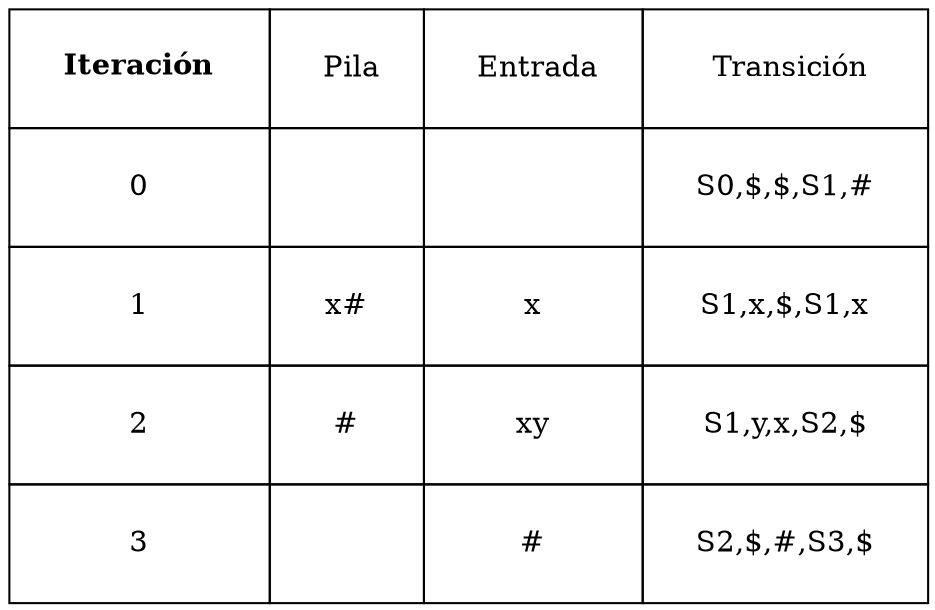 digraph AP2table { 
AP1 [fillcolor = "#ff880022";label = <<table border="0" cellborder="1" cellspacing="0" cellpadding="20"> 
<tr> <td> <b>Iteración</b> </td> <td> Pila</td> <td> Entrada</td> <td> Transición</td> </tr> 
<tr> <td> 0 </td> <td>  </td> <td>  </td> <td> S0,$,$,S1,# </td> </tr> 
<tr> <td> 1 </td> <td> x# </td> <td> x </td> <td> S1,x,$,S1,x </td> </tr> 
<tr> <td> 2 </td> <td> # </td> <td> xy </td> <td> S1,y,x,S2,$ </td> </tr> 
<tr> <td> 3 </td> <td>  </td> <td> # </td> <td> S2,$,#,S3,$ </td> </tr> 
</table>>;shape = plain;]; 
}